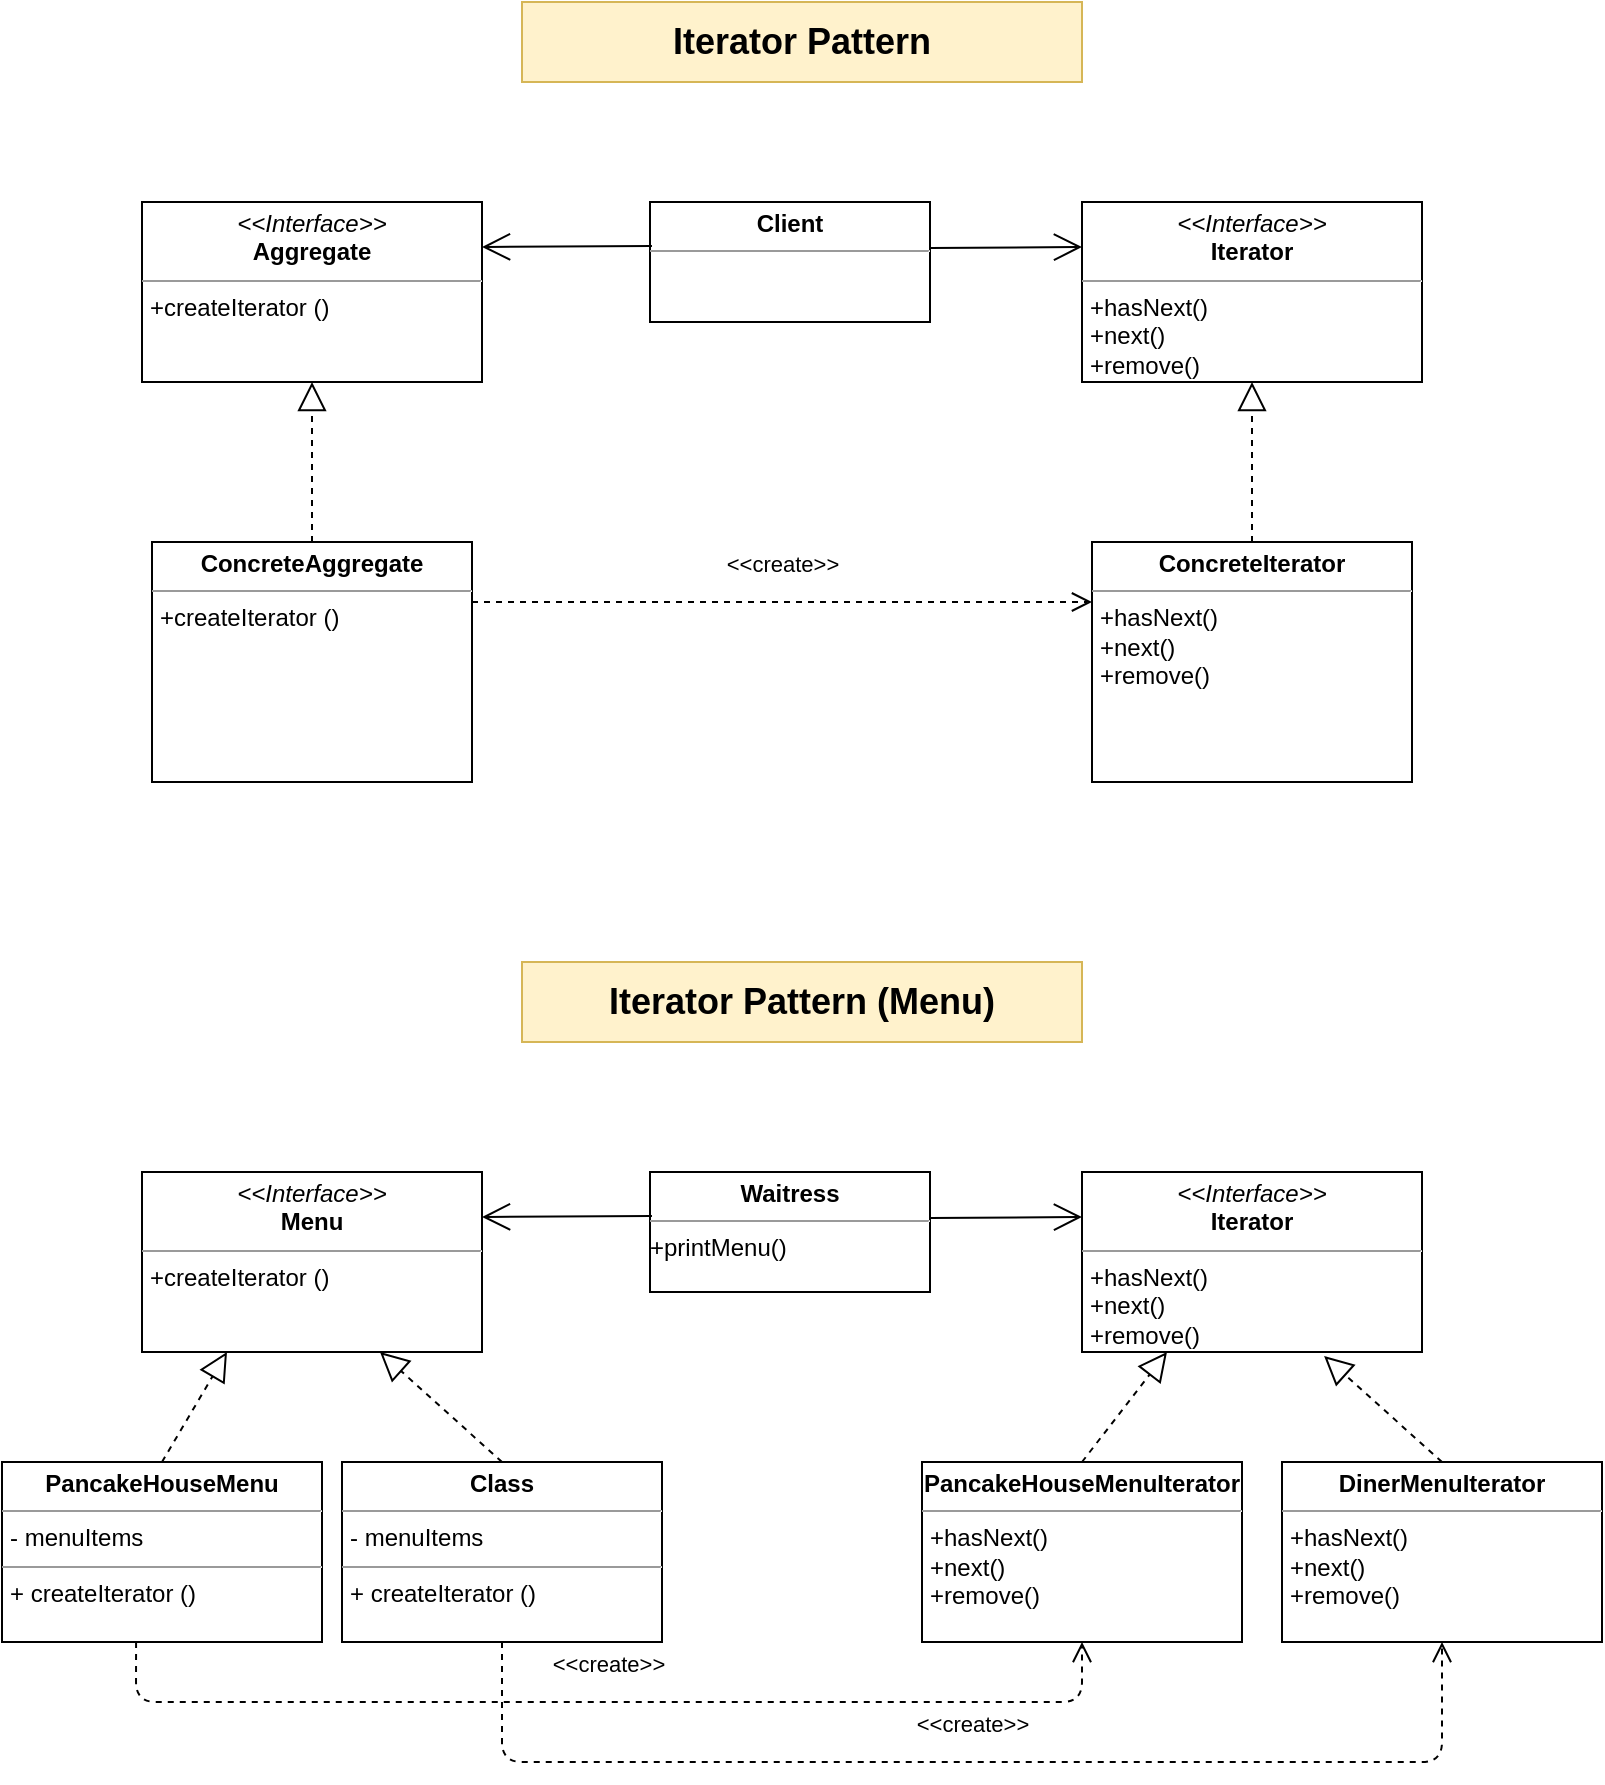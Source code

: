 <mxfile version="15.0.2" type="github">
  <diagram id="ZSnqy52ahs0qYySkq6TO" name="Page-1">
    <mxGraphModel dx="1014" dy="904" grid="1" gridSize="10" guides="1" tooltips="1" connect="1" arrows="1" fold="1" page="1" pageScale="1" pageWidth="827" pageHeight="1169" math="0" shadow="0">
      <root>
        <mxCell id="0" />
        <mxCell id="1" parent="0" />
        <mxCell id="PwRJdsHxrc1n9MCNELwR-1" value="Iterator Pattern" style="text;html=1;strokeColor=#d6b656;fillColor=#fff2cc;align=center;verticalAlign=middle;whiteSpace=wrap;rounded=0;fontSize=18;fontStyle=1" vertex="1" parent="1">
          <mxGeometry x="280" y="50" width="280" height="40" as="geometry" />
        </mxCell>
        <mxCell id="PwRJdsHxrc1n9MCNELwR-2" value="&lt;p style=&quot;margin: 0px ; margin-top: 4px ; text-align: center&quot;&gt;&lt;b&gt;Client&lt;/b&gt;&lt;/p&gt;&lt;hr size=&quot;1&quot;&gt;&lt;div style=&quot;height: 2px&quot;&gt;&lt;/div&gt;" style="verticalAlign=top;align=left;overflow=fill;fontSize=12;fontFamily=Helvetica;html=1;" vertex="1" parent="1">
          <mxGeometry x="344" y="150" width="140" height="60" as="geometry" />
        </mxCell>
        <mxCell id="PwRJdsHxrc1n9MCNELwR-3" value="&lt;p style=&quot;margin: 0px ; margin-top: 4px ; text-align: center&quot;&gt;&lt;i&gt;&amp;lt;&amp;lt;Interface&amp;gt;&amp;gt;&lt;/i&gt;&lt;br&gt;&lt;b&gt;Aggregate&lt;/b&gt;&lt;/p&gt;&lt;hr size=&quot;1&quot;&gt;&lt;p style=&quot;margin: 0px ; margin-left: 4px&quot;&gt;&lt;/p&gt;&lt;p style=&quot;margin: 0px ; margin-left: 4px&quot;&gt;+createIterator ()&lt;/p&gt;" style="verticalAlign=top;align=left;overflow=fill;fontSize=12;fontFamily=Helvetica;html=1;" vertex="1" parent="1">
          <mxGeometry x="90" y="150" width="170" height="90" as="geometry" />
        </mxCell>
        <mxCell id="PwRJdsHxrc1n9MCNELwR-4" value="&lt;p style=&quot;margin: 0px ; margin-top: 4px ; text-align: center&quot;&gt;&lt;i&gt;&amp;lt;&amp;lt;Interface&amp;gt;&amp;gt;&lt;/i&gt;&lt;br&gt;&lt;b&gt;Iterator&lt;/b&gt;&lt;/p&gt;&lt;hr size=&quot;1&quot;&gt;&lt;p style=&quot;margin: 0px ; margin-left: 4px&quot;&gt;&lt;/p&gt;&lt;p style=&quot;margin: 0px ; margin-left: 4px&quot;&gt;+hasNext()&lt;/p&gt;&lt;p style=&quot;margin: 0px ; margin-left: 4px&quot;&gt;+next()&lt;br&gt;&lt;/p&gt;&lt;p style=&quot;margin: 0px ; margin-left: 4px&quot;&gt;+remove()&lt;br&gt;&lt;/p&gt;" style="verticalAlign=top;align=left;overflow=fill;fontSize=12;fontFamily=Helvetica;html=1;" vertex="1" parent="1">
          <mxGeometry x="560" y="150" width="170" height="90" as="geometry" />
        </mxCell>
        <mxCell id="PwRJdsHxrc1n9MCNELwR-5" value="" style="endArrow=open;endFill=1;endSize=12;html=1;entryX=0;entryY=0.25;entryDx=0;entryDy=0;" edge="1" parent="1" target="PwRJdsHxrc1n9MCNELwR-4">
          <mxGeometry width="160" relative="1" as="geometry">
            <mxPoint x="484" y="173" as="sourcePoint" />
            <mxPoint x="490" y="460" as="targetPoint" />
          </mxGeometry>
        </mxCell>
        <mxCell id="PwRJdsHxrc1n9MCNELwR-6" value="" style="endArrow=open;endFill=1;endSize=12;html=1;entryX=1;entryY=0.25;entryDx=0;entryDy=0;exitX=0.007;exitY=0.367;exitDx=0;exitDy=0;exitPerimeter=0;" edge="1" parent="1" source="PwRJdsHxrc1n9MCNELwR-2" target="PwRJdsHxrc1n9MCNELwR-3">
          <mxGeometry width="160" relative="1" as="geometry">
            <mxPoint x="320" y="210" as="sourcePoint" />
            <mxPoint x="570" y="182.5" as="targetPoint" />
          </mxGeometry>
        </mxCell>
        <mxCell id="PwRJdsHxrc1n9MCNELwR-7" value="" style="endArrow=block;dashed=1;endFill=0;endSize=12;html=1;exitX=0.5;exitY=0;exitDx=0;exitDy=0;entryX=0.5;entryY=1;entryDx=0;entryDy=0;" edge="1" parent="1" source="PwRJdsHxrc1n9MCNELwR-8" target="PwRJdsHxrc1n9MCNELwR-3">
          <mxGeometry width="160" relative="1" as="geometry">
            <mxPoint x="122.5" y="440" as="sourcePoint" />
            <mxPoint x="175" y="260" as="targetPoint" />
          </mxGeometry>
        </mxCell>
        <mxCell id="PwRJdsHxrc1n9MCNELwR-8" value="&lt;p style=&quot;margin: 0px ; margin-top: 4px ; text-align: center&quot;&gt;&lt;b&gt;ConcreteAggregate&lt;/b&gt;&lt;/p&gt;&lt;hr size=&quot;1&quot;&gt;&lt;p style=&quot;margin: 0px ; margin-left: 4px&quot;&gt;&lt;/p&gt;&lt;p style=&quot;margin: 0px ; margin-left: 4px&quot;&gt;+createIterator ()&lt;/p&gt;" style="verticalAlign=top;align=left;overflow=fill;fontSize=12;fontFamily=Helvetica;html=1;" vertex="1" parent="1">
          <mxGeometry x="95" y="320" width="160" height="120" as="geometry" />
        </mxCell>
        <mxCell id="PwRJdsHxrc1n9MCNELwR-9" value="" style="endArrow=block;dashed=1;endFill=0;endSize=12;html=1;exitX=0.5;exitY=0;exitDx=0;exitDy=0;entryX=0.5;entryY=1;entryDx=0;entryDy=0;" edge="1" parent="1" source="PwRJdsHxrc1n9MCNELwR-10" target="PwRJdsHxrc1n9MCNELwR-4">
          <mxGeometry width="160" relative="1" as="geometry">
            <mxPoint x="592.5" y="440" as="sourcePoint" />
            <mxPoint x="645" y="250" as="targetPoint" />
          </mxGeometry>
        </mxCell>
        <mxCell id="PwRJdsHxrc1n9MCNELwR-10" value="&lt;p style=&quot;margin: 0px ; margin-top: 4px ; text-align: center&quot;&gt;&lt;b&gt;ConcreteIterator&lt;/b&gt;&lt;/p&gt;&lt;hr size=&quot;1&quot;&gt;&lt;p style=&quot;margin: 0px ; margin-left: 4px&quot;&gt;&lt;/p&gt;&lt;p style=&quot;margin: 0px 0px 0px 4px&quot;&gt;+hasNext()&lt;/p&gt;&lt;p style=&quot;margin: 0px 0px 0px 4px&quot;&gt;+next()&lt;br&gt;&lt;/p&gt;&lt;p style=&quot;margin: 0px 0px 0px 4px&quot;&gt;+remove()&lt;/p&gt;" style="verticalAlign=top;align=left;overflow=fill;fontSize=12;fontFamily=Helvetica;html=1;" vertex="1" parent="1">
          <mxGeometry x="565" y="320" width="160" height="120" as="geometry" />
        </mxCell>
        <mxCell id="PwRJdsHxrc1n9MCNELwR-12" value="&amp;lt;&amp;lt;create&amp;gt;&amp;gt;" style="html=1;verticalAlign=bottom;endArrow=open;dashed=1;endSize=8;exitX=1;exitY=0.25;exitDx=0;exitDy=0;entryX=0;entryY=0.25;entryDx=0;entryDy=0;" edge="1" parent="1" source="PwRJdsHxrc1n9MCNELwR-8" target="PwRJdsHxrc1n9MCNELwR-10">
          <mxGeometry y="10" relative="1" as="geometry">
            <mxPoint x="430" y="470" as="sourcePoint" />
            <mxPoint x="350" y="470" as="targetPoint" />
            <mxPoint as="offset" />
          </mxGeometry>
        </mxCell>
        <mxCell id="PwRJdsHxrc1n9MCNELwR-13" value="Iterator Pattern (Menu)" style="text;html=1;strokeColor=#d6b656;fillColor=#fff2cc;align=center;verticalAlign=middle;whiteSpace=wrap;rounded=0;fontSize=18;fontStyle=1" vertex="1" parent="1">
          <mxGeometry x="280" y="530" width="280" height="40" as="geometry" />
        </mxCell>
        <mxCell id="PwRJdsHxrc1n9MCNELwR-14" value="&lt;p style=&quot;margin: 0px ; margin-top: 4px ; text-align: center&quot;&gt;&lt;b&gt;Waitress&lt;/b&gt;&lt;/p&gt;&lt;hr size=&quot;1&quot;&gt;&lt;div style=&quot;height: 2px&quot;&gt;+printMenu()&lt;/div&gt;" style="verticalAlign=top;align=left;overflow=fill;fontSize=12;fontFamily=Helvetica;html=1;" vertex="1" parent="1">
          <mxGeometry x="344" y="635" width="140" height="60" as="geometry" />
        </mxCell>
        <mxCell id="PwRJdsHxrc1n9MCNELwR-15" value="&lt;p style=&quot;margin: 0px ; margin-top: 4px ; text-align: center&quot;&gt;&lt;i&gt;&amp;lt;&amp;lt;Interface&amp;gt;&amp;gt;&lt;/i&gt;&lt;br&gt;&lt;b&gt;Menu&lt;/b&gt;&lt;/p&gt;&lt;hr size=&quot;1&quot;&gt;&lt;p style=&quot;margin: 0px ; margin-left: 4px&quot;&gt;&lt;/p&gt;&lt;p style=&quot;margin: 0px ; margin-left: 4px&quot;&gt;+createIterator ()&lt;/p&gt;" style="verticalAlign=top;align=left;overflow=fill;fontSize=12;fontFamily=Helvetica;html=1;" vertex="1" parent="1">
          <mxGeometry x="90" y="635" width="170" height="90" as="geometry" />
        </mxCell>
        <mxCell id="PwRJdsHxrc1n9MCNELwR-16" value="&lt;p style=&quot;margin: 0px ; margin-top: 4px ; text-align: center&quot;&gt;&lt;i&gt;&amp;lt;&amp;lt;Interface&amp;gt;&amp;gt;&lt;/i&gt;&lt;br&gt;&lt;b&gt;Iterator&lt;/b&gt;&lt;/p&gt;&lt;hr size=&quot;1&quot;&gt;&lt;p style=&quot;margin: 0px ; margin-left: 4px&quot;&gt;&lt;/p&gt;&lt;p style=&quot;margin: 0px ; margin-left: 4px&quot;&gt;+hasNext()&lt;/p&gt;&lt;p style=&quot;margin: 0px ; margin-left: 4px&quot;&gt;+next()&lt;br&gt;&lt;/p&gt;&lt;p style=&quot;margin: 0px ; margin-left: 4px&quot;&gt;+remove()&lt;br&gt;&lt;/p&gt;" style="verticalAlign=top;align=left;overflow=fill;fontSize=12;fontFamily=Helvetica;html=1;" vertex="1" parent="1">
          <mxGeometry x="560" y="635" width="170" height="90" as="geometry" />
        </mxCell>
        <mxCell id="PwRJdsHxrc1n9MCNELwR-17" value="" style="endArrow=open;endFill=1;endSize=12;html=1;entryX=0;entryY=0.25;entryDx=0;entryDy=0;" edge="1" parent="1" target="PwRJdsHxrc1n9MCNELwR-16">
          <mxGeometry width="160" relative="1" as="geometry">
            <mxPoint x="484" y="658" as="sourcePoint" />
            <mxPoint x="490" y="945" as="targetPoint" />
          </mxGeometry>
        </mxCell>
        <mxCell id="PwRJdsHxrc1n9MCNELwR-18" value="" style="endArrow=open;endFill=1;endSize=12;html=1;entryX=1;entryY=0.25;entryDx=0;entryDy=0;exitX=0.007;exitY=0.367;exitDx=0;exitDy=0;exitPerimeter=0;" edge="1" parent="1" source="PwRJdsHxrc1n9MCNELwR-14" target="PwRJdsHxrc1n9MCNELwR-15">
          <mxGeometry width="160" relative="1" as="geometry">
            <mxPoint x="320" y="695" as="sourcePoint" />
            <mxPoint x="570" y="667.5" as="targetPoint" />
          </mxGeometry>
        </mxCell>
        <mxCell id="PwRJdsHxrc1n9MCNELwR-19" value="&lt;p style=&quot;margin: 0px ; margin-top: 4px ; text-align: center&quot;&gt;&lt;b&gt;PancakeHouseMenu&lt;/b&gt;&lt;/p&gt;&lt;hr size=&quot;1&quot;&gt;&lt;p style=&quot;margin: 0px ; margin-left: 4px&quot;&gt;- menuItems&lt;/p&gt;&lt;hr size=&quot;1&quot;&gt;&lt;p style=&quot;margin: 0px ; margin-left: 4px&quot;&gt;+ createIterator ()&lt;/p&gt;" style="verticalAlign=top;align=left;overflow=fill;fontSize=12;fontFamily=Helvetica;html=1;" vertex="1" parent="1">
          <mxGeometry x="20" y="780" width="160" height="90" as="geometry" />
        </mxCell>
        <mxCell id="PwRJdsHxrc1n9MCNELwR-20" value="&lt;p style=&quot;margin: 0px ; margin-top: 4px ; text-align: center&quot;&gt;&lt;b&gt;Class&lt;/b&gt;&lt;/p&gt;&lt;hr size=&quot;1&quot;&gt;&lt;p style=&quot;margin: 0px ; margin-left: 4px&quot;&gt;- menuItems&lt;br&gt;&lt;/p&gt;&lt;hr size=&quot;1&quot;&gt;&lt;p style=&quot;margin: 0px ; margin-left: 4px&quot;&gt;+ createIterator ()&lt;br&gt;&lt;/p&gt;" style="verticalAlign=top;align=left;overflow=fill;fontSize=12;fontFamily=Helvetica;html=1;" vertex="1" parent="1">
          <mxGeometry x="190" y="780" width="160" height="90" as="geometry" />
        </mxCell>
        <mxCell id="PwRJdsHxrc1n9MCNELwR-21" value="" style="endArrow=block;dashed=1;endFill=0;endSize=12;html=1;exitX=0.5;exitY=0;exitDx=0;exitDy=0;entryX=0.25;entryY=1;entryDx=0;entryDy=0;" edge="1" parent="1" source="PwRJdsHxrc1n9MCNELwR-19" target="PwRJdsHxrc1n9MCNELwR-15">
          <mxGeometry width="160" relative="1" as="geometry">
            <mxPoint x="185" y="330" as="sourcePoint" />
            <mxPoint x="150" y="720" as="targetPoint" />
          </mxGeometry>
        </mxCell>
        <mxCell id="PwRJdsHxrc1n9MCNELwR-22" value="" style="endArrow=block;dashed=1;endFill=0;endSize=12;html=1;exitX=0.5;exitY=0;exitDx=0;exitDy=0;entryX=0.7;entryY=1;entryDx=0;entryDy=0;entryPerimeter=0;" edge="1" parent="1" source="PwRJdsHxrc1n9MCNELwR-20" target="PwRJdsHxrc1n9MCNELwR-15">
          <mxGeometry width="160" relative="1" as="geometry">
            <mxPoint x="110" y="790" as="sourcePoint" />
            <mxPoint x="142.5" y="735" as="targetPoint" />
          </mxGeometry>
        </mxCell>
        <mxCell id="PwRJdsHxrc1n9MCNELwR-23" value="" style="endArrow=block;dashed=1;endFill=0;endSize=12;html=1;exitX=0.5;exitY=0;exitDx=0;exitDy=0;entryX=0.25;entryY=1;entryDx=0;entryDy=0;" edge="1" parent="1" source="PwRJdsHxrc1n9MCNELwR-24" target="PwRJdsHxrc1n9MCNELwR-16">
          <mxGeometry width="160" relative="1" as="geometry">
            <mxPoint x="507.5" y="900" as="sourcePoint" />
            <mxPoint x="560" y="700" as="targetPoint" />
          </mxGeometry>
        </mxCell>
        <mxCell id="PwRJdsHxrc1n9MCNELwR-24" value="&lt;p style=&quot;margin: 0px ; margin-top: 4px ; text-align: center&quot;&gt;&lt;b&gt;PancakeHouseMenuIterator&lt;/b&gt;&lt;/p&gt;&lt;hr size=&quot;1&quot;&gt;&lt;p style=&quot;margin: 0px ; margin-left: 4px&quot;&gt;&lt;/p&gt;&lt;p style=&quot;margin: 0px 0px 0px 4px&quot;&gt;+hasNext()&lt;/p&gt;&lt;p style=&quot;margin: 0px 0px 0px 4px&quot;&gt;+next()&lt;br&gt;&lt;/p&gt;&lt;p style=&quot;margin: 0px 0px 0px 4px&quot;&gt;+remove()&lt;/p&gt;" style="verticalAlign=top;align=left;overflow=fill;fontSize=12;fontFamily=Helvetica;html=1;" vertex="1" parent="1">
          <mxGeometry x="480" y="780" width="160" height="90" as="geometry" />
        </mxCell>
        <mxCell id="PwRJdsHxrc1n9MCNELwR-25" value="" style="endArrow=block;dashed=1;endFill=0;endSize=12;html=1;exitX=0.5;exitY=0;exitDx=0;exitDy=0;entryX=0.712;entryY=1.022;entryDx=0;entryDy=0;entryPerimeter=0;" edge="1" parent="1" source="PwRJdsHxrc1n9MCNELwR-26" target="PwRJdsHxrc1n9MCNELwR-16">
          <mxGeometry width="160" relative="1" as="geometry">
            <mxPoint x="687.5" y="900" as="sourcePoint" />
            <mxPoint x="782.5" y="725" as="targetPoint" />
          </mxGeometry>
        </mxCell>
        <mxCell id="PwRJdsHxrc1n9MCNELwR-26" value="&lt;p style=&quot;margin: 0px ; margin-top: 4px ; text-align: center&quot;&gt;&lt;b&gt;DinerMenuIterator&lt;/b&gt;&lt;/p&gt;&lt;hr size=&quot;1&quot;&gt;&lt;p style=&quot;margin: 0px ; margin-left: 4px&quot;&gt;&lt;/p&gt;&lt;p style=&quot;margin: 0px 0px 0px 4px&quot;&gt;+hasNext()&lt;/p&gt;&lt;p style=&quot;margin: 0px 0px 0px 4px&quot;&gt;+next()&lt;br&gt;&lt;/p&gt;&lt;p style=&quot;margin: 0px 0px 0px 4px&quot;&gt;+remove()&lt;/p&gt;" style="verticalAlign=top;align=left;overflow=fill;fontSize=12;fontFamily=Helvetica;html=1;" vertex="1" parent="1">
          <mxGeometry x="660" y="780" width="160" height="90" as="geometry" />
        </mxCell>
        <mxCell id="PwRJdsHxrc1n9MCNELwR-27" value="&amp;lt;&amp;lt;create&amp;gt;&amp;gt;" style="html=1;verticalAlign=bottom;endArrow=open;dashed=1;endSize=8;exitX=0.419;exitY=1;exitDx=0;exitDy=0;entryX=0.5;entryY=1;entryDx=0;entryDy=0;exitPerimeter=0;edgeStyle=orthogonalEdgeStyle;" edge="1" parent="1" source="PwRJdsHxrc1n9MCNELwR-19" target="PwRJdsHxrc1n9MCNELwR-24">
          <mxGeometry y="10" relative="1" as="geometry">
            <mxPoint x="115" y="950" as="sourcePoint" />
            <mxPoint x="425" y="950" as="targetPoint" />
            <mxPoint as="offset" />
            <Array as="points">
              <mxPoint x="87" y="900" />
              <mxPoint x="560" y="900" />
            </Array>
          </mxGeometry>
        </mxCell>
        <mxCell id="PwRJdsHxrc1n9MCNELwR-28" value="&amp;lt;&amp;lt;create&amp;gt;&amp;gt;" style="html=1;verticalAlign=bottom;endArrow=open;dashed=1;endSize=8;exitX=0.5;exitY=1;exitDx=0;exitDy=0;entryX=0.5;entryY=1;entryDx=0;entryDy=0;edgeStyle=orthogonalEdgeStyle;" edge="1" parent="1" source="PwRJdsHxrc1n9MCNELwR-20" target="PwRJdsHxrc1n9MCNELwR-26">
          <mxGeometry y="10" relative="1" as="geometry">
            <mxPoint x="280.04" y="920" as="sourcePoint" />
            <mxPoint x="753" y="920" as="targetPoint" />
            <mxPoint as="offset" />
            <Array as="points">
              <mxPoint x="270" y="930" />
              <mxPoint x="740" y="930" />
            </Array>
          </mxGeometry>
        </mxCell>
      </root>
    </mxGraphModel>
  </diagram>
</mxfile>
